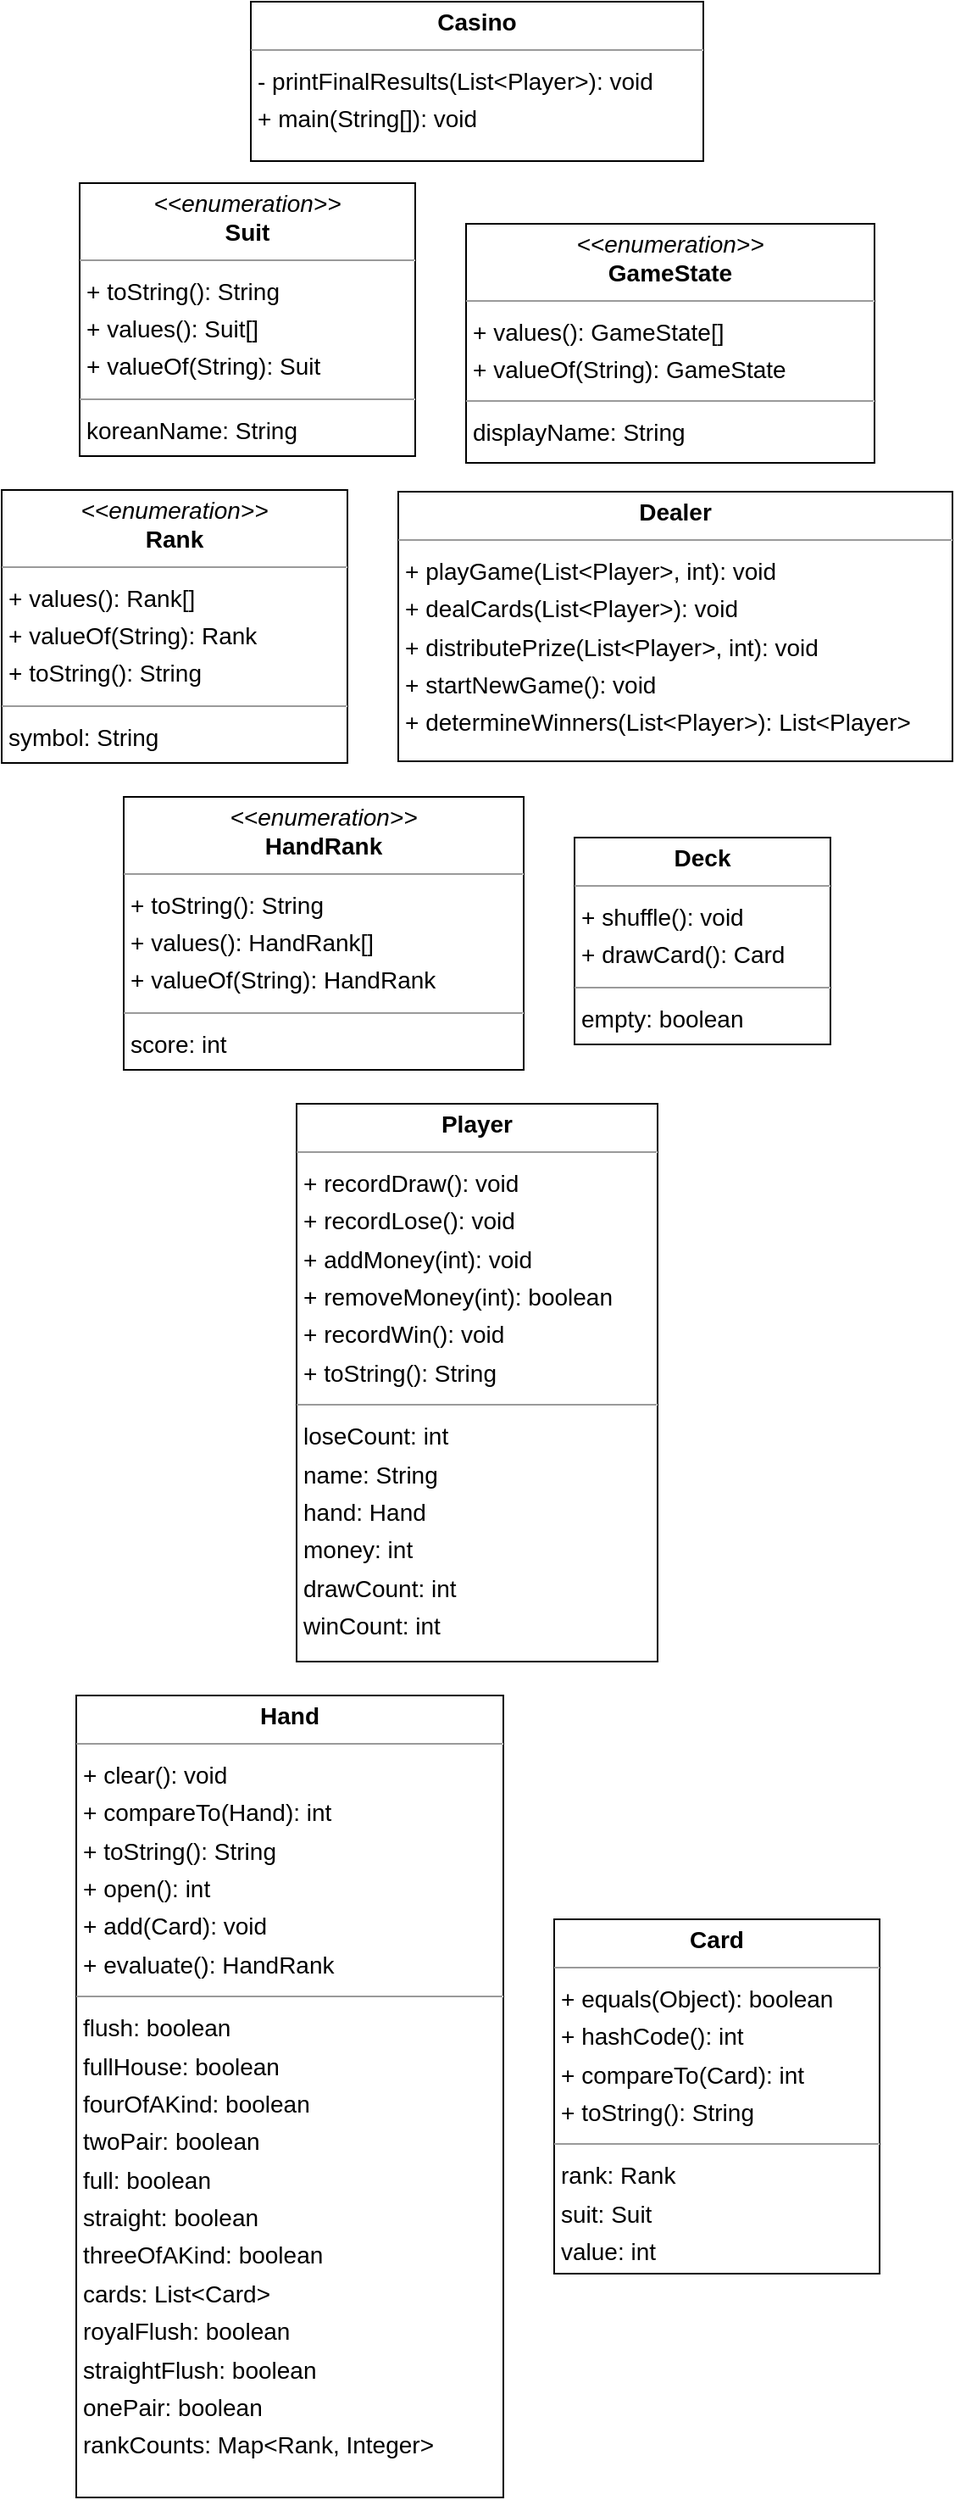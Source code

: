 <mxfile version="28.0.6">
  <diagram name="페이지-1" id="U8vhYv4GAZg-tsz-MH5h">
    <mxGraphModel dx="2004" dy="2127" grid="1" gridSize="10" guides="1" tooltips="1" connect="1" arrows="1" fold="1" page="1" pageScale="1" pageWidth="827" pageHeight="1169" math="0" shadow="0">
      <root>
        <mxCell id="0" />
        <mxCell id="1" parent="0" />
        <mxCell id="37owRiH3SBBc5XztGUDP-1" value="&lt;p style=&quot;margin:0px;margin-top:4px;text-align:center;&quot;&gt;&lt;b&gt;Card&lt;/b&gt;&lt;/p&gt;&lt;hr size=&quot;1&quot;/&gt;&lt;p style=&quot;margin:0 0 0 4px;line-height:1.6;&quot;&gt;+ equals(Object): boolean&lt;br/&gt;+ hashCode(): int&lt;br/&gt;+ compareTo(Card): int&lt;br/&gt;+ toString(): String&lt;/p&gt;&lt;hr size=&quot;1&quot;/&gt;&lt;p style=&quot;margin:0 0 0 4px;line-height:1.6;&quot;&gt; rank: Rank&lt;br/&gt; suit: Suit&lt;br/&gt; value: int&lt;/p&gt;" style="verticalAlign=top;align=left;overflow=fill;fontSize=14;fontFamily=Helvetica;html=1;rounded=0;shadow=0;comic=0;labelBackgroundColor=none;strokeWidth=1;" vertex="1" parent="1">
          <mxGeometry x="260" y="1117" width="192" height="209" as="geometry" />
        </mxCell>
        <mxCell id="37owRiH3SBBc5XztGUDP-2" value="&lt;p style=&quot;margin:0px;margin-top:4px;text-align:center;&quot;&gt;&lt;b&gt;Casino&lt;/b&gt;&lt;/p&gt;&lt;hr size=&quot;1&quot;/&gt;&lt;p style=&quot;margin:0 0 0 4px;line-height:1.6;&quot;&gt;- printFinalResults(List&amp;lt;Player&amp;gt;): void&lt;br/&gt;+ main(String[]): void&lt;/p&gt;" style="verticalAlign=top;align=left;overflow=fill;fontSize=14;fontFamily=Helvetica;html=1;rounded=0;shadow=0;comic=0;labelBackgroundColor=none;strokeWidth=1;" vertex="1" parent="1">
          <mxGeometry x="81" y="-14" width="267" height="94" as="geometry" />
        </mxCell>
        <mxCell id="37owRiH3SBBc5XztGUDP-3" value="&lt;p style=&quot;margin:0px;margin-top:4px;text-align:center;&quot;&gt;&lt;b&gt;Dealer&lt;/b&gt;&lt;/p&gt;&lt;hr size=&quot;1&quot;/&gt;&lt;p style=&quot;margin:0 0 0 4px;line-height:1.6;&quot;&gt;+ playGame(List&amp;lt;Player&amp;gt;, int): void&lt;br/&gt;+ dealCards(List&amp;lt;Player&amp;gt;): void&lt;br/&gt;+ distributePrize(List&amp;lt;Player&amp;gt;, int): void&lt;br/&gt;+ startNewGame(): void&lt;br/&gt;+ determineWinners(List&amp;lt;Player&amp;gt;): List&amp;lt;Player&amp;gt;&lt;/p&gt;" style="verticalAlign=top;align=left;overflow=fill;fontSize=14;fontFamily=Helvetica;html=1;rounded=0;shadow=0;comic=0;labelBackgroundColor=none;strokeWidth=1;" vertex="1" parent="1">
          <mxGeometry x="168" y="275" width="327" height="159" as="geometry" />
        </mxCell>
        <mxCell id="37owRiH3SBBc5XztGUDP-4" value="&lt;p style=&quot;margin:0px;margin-top:4px;text-align:center;&quot;&gt;&lt;b&gt;Deck&lt;/b&gt;&lt;/p&gt;&lt;hr size=&quot;1&quot;/&gt;&lt;p style=&quot;margin:0 0 0 4px;line-height:1.6;&quot;&gt;+ shuffle(): void&lt;br/&gt;+ drawCard(): Card&lt;/p&gt;&lt;hr size=&quot;1&quot;/&gt;&lt;p style=&quot;margin:0 0 0 4px;line-height:1.6;&quot;&gt; empty: boolean&lt;/p&gt;" style="verticalAlign=top;align=left;overflow=fill;fontSize=14;fontFamily=Helvetica;html=1;rounded=0;shadow=0;comic=0;labelBackgroundColor=none;strokeWidth=1;" vertex="1" parent="1">
          <mxGeometry x="272" y="479" width="151" height="122" as="geometry" />
        </mxCell>
        <mxCell id="37owRiH3SBBc5XztGUDP-5" value="&lt;p style=&quot;margin:0px;margin-top:4px;text-align:center;&quot;&gt;&lt;i&gt;&amp;lt;&amp;lt;enumeration&amp;gt;&amp;gt;&lt;/i&gt;&lt;br/&gt;&lt;b&gt;GameState&lt;/b&gt;&lt;/p&gt;&lt;hr size=&quot;1&quot;/&gt;&lt;p style=&quot;margin:0 0 0 4px;line-height:1.6;&quot;&gt;+ values(): GameState[]&lt;br/&gt;+ valueOf(String): GameState&lt;/p&gt;&lt;hr size=&quot;1&quot;/&gt;&lt;p style=&quot;margin:0 0 0 4px;line-height:1.6;&quot;&gt; displayName: String&lt;/p&gt;" style="verticalAlign=top;align=left;overflow=fill;fontSize=14;fontFamily=Helvetica;html=1;rounded=0;shadow=0;comic=0;labelBackgroundColor=none;strokeWidth=1;" vertex="1" parent="1">
          <mxGeometry x="208" y="117" width="241" height="141" as="geometry" />
        </mxCell>
        <mxCell id="37owRiH3SBBc5XztGUDP-6" value="&lt;p style=&quot;margin:0px;margin-top:4px;text-align:center;&quot;&gt;&lt;b&gt;Hand&lt;/b&gt;&lt;/p&gt;&lt;hr size=&quot;1&quot;/&gt;&lt;p style=&quot;margin:0 0 0 4px;line-height:1.6;&quot;&gt;+ clear(): void&lt;br/&gt;+ compareTo(Hand): int&lt;br/&gt;+ toString(): String&lt;br/&gt;+ open(): int&lt;br/&gt;+ add(Card): void&lt;br/&gt;+ evaluate(): HandRank&lt;/p&gt;&lt;hr size=&quot;1&quot;/&gt;&lt;p style=&quot;margin:0 0 0 4px;line-height:1.6;&quot;&gt; flush: boolean&lt;br/&gt; fullHouse: boolean&lt;br/&gt; fourOfAKind: boolean&lt;br/&gt; twoPair: boolean&lt;br/&gt; full: boolean&lt;br/&gt; straight: boolean&lt;br/&gt; threeOfAKind: boolean&lt;br/&gt; cards: List&amp;lt;Card&amp;gt;&lt;br/&gt; royalFlush: boolean&lt;br/&gt; straightFlush: boolean&lt;br/&gt; onePair: boolean&lt;br/&gt; rankCounts: Map&amp;lt;Rank, Integer&amp;gt;&lt;/p&gt;" style="verticalAlign=top;align=left;overflow=fill;fontSize=14;fontFamily=Helvetica;html=1;rounded=0;shadow=0;comic=0;labelBackgroundColor=none;strokeWidth=1;" vertex="1" parent="1">
          <mxGeometry x="-22" y="985" width="252" height="473" as="geometry" />
        </mxCell>
        <mxCell id="37owRiH3SBBc5XztGUDP-7" value="&lt;p style=&quot;margin:0px;margin-top:4px;text-align:center;&quot;&gt;&lt;i&gt;&amp;lt;&amp;lt;enumeration&amp;gt;&amp;gt;&lt;/i&gt;&lt;br/&gt;&lt;b&gt;HandRank&lt;/b&gt;&lt;/p&gt;&lt;hr size=&quot;1&quot;/&gt;&lt;p style=&quot;margin:0 0 0 4px;line-height:1.6;&quot;&gt;+ toString(): String&lt;br/&gt;+ values(): HandRank[]&lt;br/&gt;+ valueOf(String): HandRank&lt;/p&gt;&lt;hr size=&quot;1&quot;/&gt;&lt;p style=&quot;margin:0 0 0 4px;line-height:1.6;&quot;&gt; score: int&lt;br/&gt; displayName: String&lt;/p&gt;" style="verticalAlign=top;align=left;overflow=fill;fontSize=14;fontFamily=Helvetica;html=1;rounded=0;shadow=0;comic=0;labelBackgroundColor=none;strokeWidth=1;" vertex="1" parent="1">
          <mxGeometry x="6" y="455" width="236" height="161" as="geometry" />
        </mxCell>
        <mxCell id="37owRiH3SBBc5XztGUDP-8" value="&lt;p style=&quot;margin:0px;margin-top:4px;text-align:center;&quot;&gt;&lt;b&gt;Player&lt;/b&gt;&lt;/p&gt;&lt;hr size=&quot;1&quot;/&gt;&lt;p style=&quot;margin:0 0 0 4px;line-height:1.6;&quot;&gt;+ recordDraw(): void&lt;br/&gt;+ recordLose(): void&lt;br/&gt;+ addMoney(int): void&lt;br/&gt;+ removeMoney(int): boolean&lt;br/&gt;+ recordWin(): void&lt;br/&gt;+ toString(): String&lt;/p&gt;&lt;hr size=&quot;1&quot;/&gt;&lt;p style=&quot;margin:0 0 0 4px;line-height:1.6;&quot;&gt; loseCount: int&lt;br/&gt; name: String&lt;br/&gt; hand: Hand&lt;br/&gt; money: int&lt;br/&gt; drawCount: int&lt;br/&gt; winCount: int&lt;/p&gt;" style="verticalAlign=top;align=left;overflow=fill;fontSize=14;fontFamily=Helvetica;html=1;rounded=0;shadow=0;comic=0;labelBackgroundColor=none;strokeWidth=1;" vertex="1" parent="1">
          <mxGeometry x="108" y="636" width="213" height="329" as="geometry" />
        </mxCell>
        <mxCell id="37owRiH3SBBc5XztGUDP-9" value="&lt;p style=&quot;margin:0px;margin-top:4px;text-align:center;&quot;&gt;&lt;i&gt;&amp;lt;&amp;lt;enumeration&amp;gt;&amp;gt;&lt;/i&gt;&lt;br/&gt;&lt;b&gt;Rank&lt;/b&gt;&lt;/p&gt;&lt;hr size=&quot;1&quot;/&gt;&lt;p style=&quot;margin:0 0 0 4px;line-height:1.6;&quot;&gt;+ values(): Rank[]&lt;br/&gt;+ valueOf(String): Rank&lt;br/&gt;+ toString(): String&lt;/p&gt;&lt;hr size=&quot;1&quot;/&gt;&lt;p style=&quot;margin:0 0 0 4px;line-height:1.6;&quot;&gt; symbol: String&lt;br/&gt; value: int&lt;/p&gt;" style="verticalAlign=top;align=left;overflow=fill;fontSize=14;fontFamily=Helvetica;html=1;rounded=0;shadow=0;comic=0;labelBackgroundColor=none;strokeWidth=1;" vertex="1" parent="1">
          <mxGeometry x="-66" y="274" width="204" height="161" as="geometry" />
        </mxCell>
        <mxCell id="37owRiH3SBBc5XztGUDP-10" value="&lt;p style=&quot;margin:0px;margin-top:4px;text-align:center;&quot;&gt;&lt;i&gt;&amp;lt;&amp;lt;enumeration&amp;gt;&amp;gt;&lt;/i&gt;&lt;br/&gt;&lt;b&gt;Suit&lt;/b&gt;&lt;/p&gt;&lt;hr size=&quot;1&quot;/&gt;&lt;p style=&quot;margin:0 0 0 4px;line-height:1.6;&quot;&gt;+ toString(): String&lt;br/&gt;+ values(): Suit[]&lt;br/&gt;+ valueOf(String): Suit&lt;/p&gt;&lt;hr size=&quot;1&quot;/&gt;&lt;p style=&quot;margin:0 0 0 4px;line-height:1.6;&quot;&gt; koreanName: String&lt;br/&gt; symbol: String&lt;/p&gt;" style="verticalAlign=top;align=left;overflow=fill;fontSize=14;fontFamily=Helvetica;html=1;rounded=0;shadow=0;comic=0;labelBackgroundColor=none;strokeWidth=1;" vertex="1" parent="1">
          <mxGeometry x="-20" y="93" width="198" height="161" as="geometry" />
        </mxCell>
      </root>
    </mxGraphModel>
  </diagram>
</mxfile>
